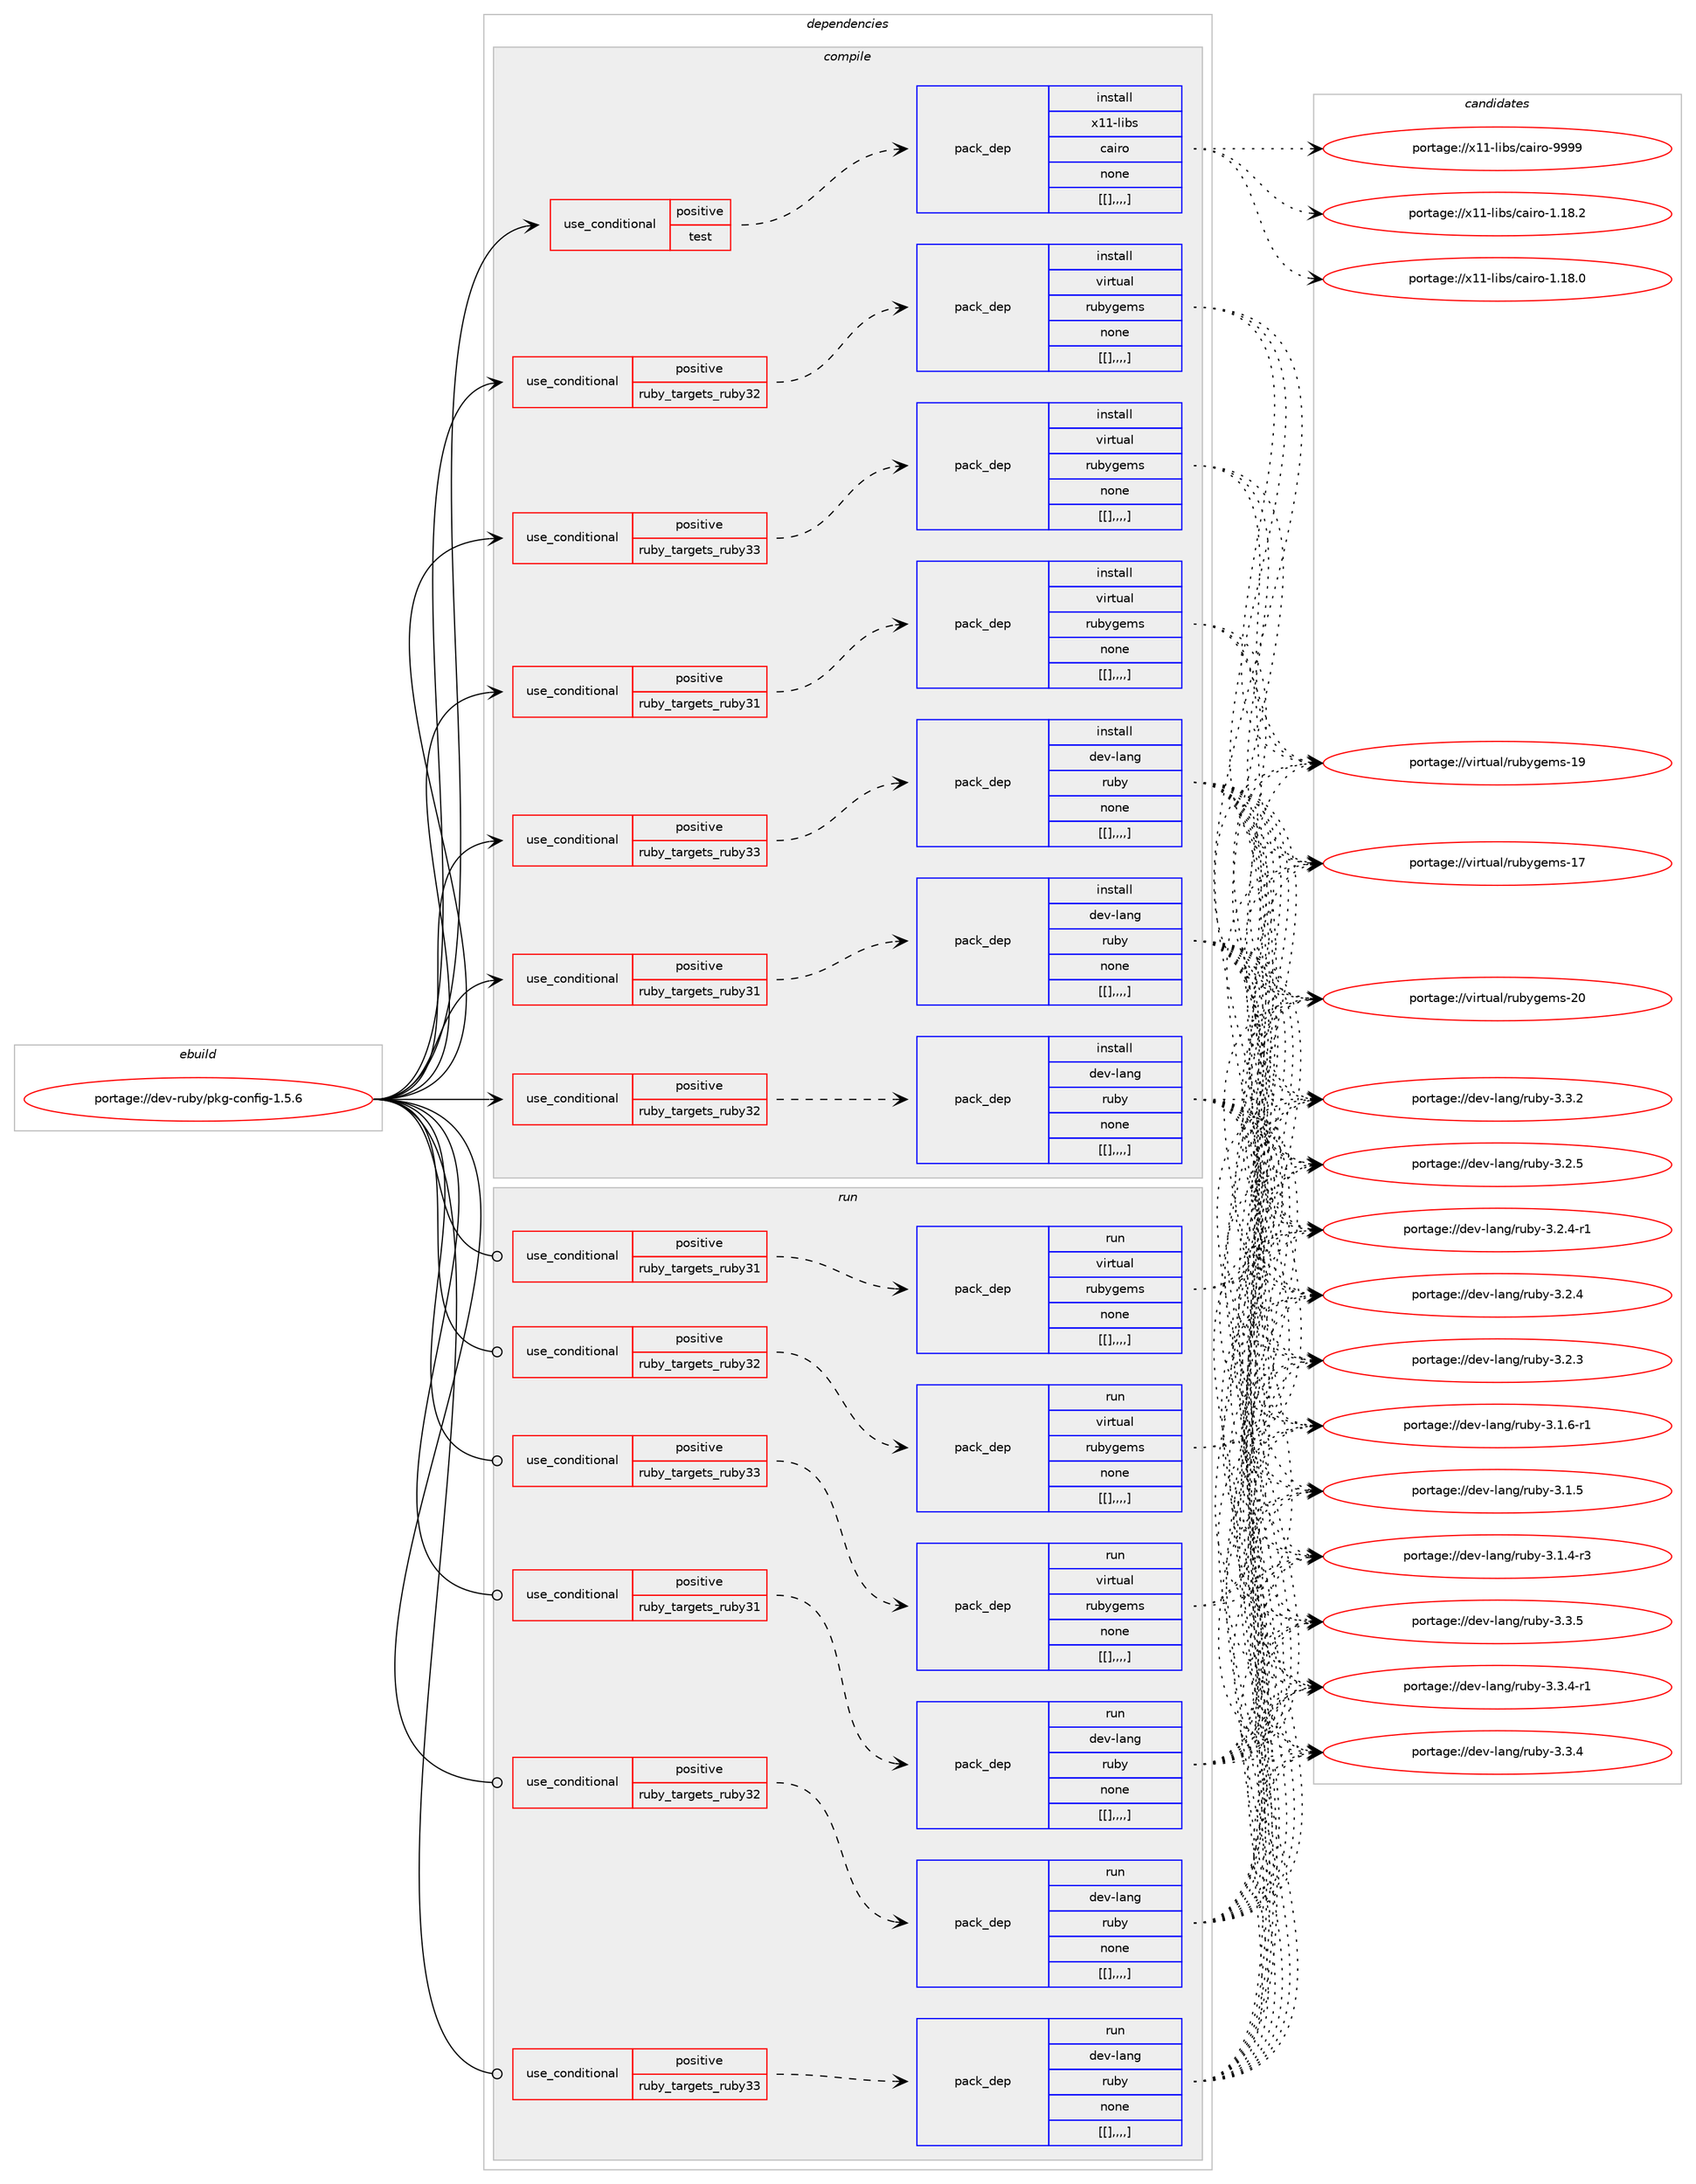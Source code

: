 digraph prolog {

# *************
# Graph options
# *************

newrank=true;
concentrate=true;
compound=true;
graph [rankdir=LR,fontname=Helvetica,fontsize=10,ranksep=1.5];#, ranksep=2.5, nodesep=0.2];
edge  [arrowhead=vee];
node  [fontname=Helvetica,fontsize=10];

# **********
# The ebuild
# **********

subgraph cluster_leftcol {
color=gray;
label=<<i>ebuild</i>>;
id [label="portage://dev-ruby/pkg-config-1.5.6", color=red, width=4, href="../dev-ruby/pkg-config-1.5.6.svg"];
}

# ****************
# The dependencies
# ****************

subgraph cluster_midcol {
color=gray;
label=<<i>dependencies</i>>;
subgraph cluster_compile {
fillcolor="#eeeeee";
style=filled;
label=<<i>compile</i>>;
subgraph cond54091 {
dependency197460 [label=<<TABLE BORDER="0" CELLBORDER="1" CELLSPACING="0" CELLPADDING="4"><TR><TD ROWSPAN="3" CELLPADDING="10">use_conditional</TD></TR><TR><TD>positive</TD></TR><TR><TD>ruby_targets_ruby31</TD></TR></TABLE>>, shape=none, color=red];
subgraph pack142024 {
dependency197461 [label=<<TABLE BORDER="0" CELLBORDER="1" CELLSPACING="0" CELLPADDING="4" WIDTH="220"><TR><TD ROWSPAN="6" CELLPADDING="30">pack_dep</TD></TR><TR><TD WIDTH="110">install</TD></TR><TR><TD>dev-lang</TD></TR><TR><TD>ruby</TD></TR><TR><TD>none</TD></TR><TR><TD>[[],,,,]</TD></TR></TABLE>>, shape=none, color=blue];
}
dependency197460:e -> dependency197461:w [weight=20,style="dashed",arrowhead="vee"];
}
id:e -> dependency197460:w [weight=20,style="solid",arrowhead="vee"];
subgraph cond54092 {
dependency197462 [label=<<TABLE BORDER="0" CELLBORDER="1" CELLSPACING="0" CELLPADDING="4"><TR><TD ROWSPAN="3" CELLPADDING="10">use_conditional</TD></TR><TR><TD>positive</TD></TR><TR><TD>ruby_targets_ruby31</TD></TR></TABLE>>, shape=none, color=red];
subgraph pack142025 {
dependency197463 [label=<<TABLE BORDER="0" CELLBORDER="1" CELLSPACING="0" CELLPADDING="4" WIDTH="220"><TR><TD ROWSPAN="6" CELLPADDING="30">pack_dep</TD></TR><TR><TD WIDTH="110">install</TD></TR><TR><TD>virtual</TD></TR><TR><TD>rubygems</TD></TR><TR><TD>none</TD></TR><TR><TD>[[],,,,]</TD></TR></TABLE>>, shape=none, color=blue];
}
dependency197462:e -> dependency197463:w [weight=20,style="dashed",arrowhead="vee"];
}
id:e -> dependency197462:w [weight=20,style="solid",arrowhead="vee"];
subgraph cond54093 {
dependency197464 [label=<<TABLE BORDER="0" CELLBORDER="1" CELLSPACING="0" CELLPADDING="4"><TR><TD ROWSPAN="3" CELLPADDING="10">use_conditional</TD></TR><TR><TD>positive</TD></TR><TR><TD>ruby_targets_ruby32</TD></TR></TABLE>>, shape=none, color=red];
subgraph pack142026 {
dependency197465 [label=<<TABLE BORDER="0" CELLBORDER="1" CELLSPACING="0" CELLPADDING="4" WIDTH="220"><TR><TD ROWSPAN="6" CELLPADDING="30">pack_dep</TD></TR><TR><TD WIDTH="110">install</TD></TR><TR><TD>dev-lang</TD></TR><TR><TD>ruby</TD></TR><TR><TD>none</TD></TR><TR><TD>[[],,,,]</TD></TR></TABLE>>, shape=none, color=blue];
}
dependency197464:e -> dependency197465:w [weight=20,style="dashed",arrowhead="vee"];
}
id:e -> dependency197464:w [weight=20,style="solid",arrowhead="vee"];
subgraph cond54094 {
dependency197466 [label=<<TABLE BORDER="0" CELLBORDER="1" CELLSPACING="0" CELLPADDING="4"><TR><TD ROWSPAN="3" CELLPADDING="10">use_conditional</TD></TR><TR><TD>positive</TD></TR><TR><TD>ruby_targets_ruby32</TD></TR></TABLE>>, shape=none, color=red];
subgraph pack142027 {
dependency197467 [label=<<TABLE BORDER="0" CELLBORDER="1" CELLSPACING="0" CELLPADDING="4" WIDTH="220"><TR><TD ROWSPAN="6" CELLPADDING="30">pack_dep</TD></TR><TR><TD WIDTH="110">install</TD></TR><TR><TD>virtual</TD></TR><TR><TD>rubygems</TD></TR><TR><TD>none</TD></TR><TR><TD>[[],,,,]</TD></TR></TABLE>>, shape=none, color=blue];
}
dependency197466:e -> dependency197467:w [weight=20,style="dashed",arrowhead="vee"];
}
id:e -> dependency197466:w [weight=20,style="solid",arrowhead="vee"];
subgraph cond54095 {
dependency197468 [label=<<TABLE BORDER="0" CELLBORDER="1" CELLSPACING="0" CELLPADDING="4"><TR><TD ROWSPAN="3" CELLPADDING="10">use_conditional</TD></TR><TR><TD>positive</TD></TR><TR><TD>ruby_targets_ruby33</TD></TR></TABLE>>, shape=none, color=red];
subgraph pack142028 {
dependency197469 [label=<<TABLE BORDER="0" CELLBORDER="1" CELLSPACING="0" CELLPADDING="4" WIDTH="220"><TR><TD ROWSPAN="6" CELLPADDING="30">pack_dep</TD></TR><TR><TD WIDTH="110">install</TD></TR><TR><TD>dev-lang</TD></TR><TR><TD>ruby</TD></TR><TR><TD>none</TD></TR><TR><TD>[[],,,,]</TD></TR></TABLE>>, shape=none, color=blue];
}
dependency197468:e -> dependency197469:w [weight=20,style="dashed",arrowhead="vee"];
}
id:e -> dependency197468:w [weight=20,style="solid",arrowhead="vee"];
subgraph cond54096 {
dependency197470 [label=<<TABLE BORDER="0" CELLBORDER="1" CELLSPACING="0" CELLPADDING="4"><TR><TD ROWSPAN="3" CELLPADDING="10">use_conditional</TD></TR><TR><TD>positive</TD></TR><TR><TD>ruby_targets_ruby33</TD></TR></TABLE>>, shape=none, color=red];
subgraph pack142029 {
dependency197471 [label=<<TABLE BORDER="0" CELLBORDER="1" CELLSPACING="0" CELLPADDING="4" WIDTH="220"><TR><TD ROWSPAN="6" CELLPADDING="30">pack_dep</TD></TR><TR><TD WIDTH="110">install</TD></TR><TR><TD>virtual</TD></TR><TR><TD>rubygems</TD></TR><TR><TD>none</TD></TR><TR><TD>[[],,,,]</TD></TR></TABLE>>, shape=none, color=blue];
}
dependency197470:e -> dependency197471:w [weight=20,style="dashed",arrowhead="vee"];
}
id:e -> dependency197470:w [weight=20,style="solid",arrowhead="vee"];
subgraph cond54097 {
dependency197472 [label=<<TABLE BORDER="0" CELLBORDER="1" CELLSPACING="0" CELLPADDING="4"><TR><TD ROWSPAN="3" CELLPADDING="10">use_conditional</TD></TR><TR><TD>positive</TD></TR><TR><TD>test</TD></TR></TABLE>>, shape=none, color=red];
subgraph pack142030 {
dependency197473 [label=<<TABLE BORDER="0" CELLBORDER="1" CELLSPACING="0" CELLPADDING="4" WIDTH="220"><TR><TD ROWSPAN="6" CELLPADDING="30">pack_dep</TD></TR><TR><TD WIDTH="110">install</TD></TR><TR><TD>x11-libs</TD></TR><TR><TD>cairo</TD></TR><TR><TD>none</TD></TR><TR><TD>[[],,,,]</TD></TR></TABLE>>, shape=none, color=blue];
}
dependency197472:e -> dependency197473:w [weight=20,style="dashed",arrowhead="vee"];
}
id:e -> dependency197472:w [weight=20,style="solid",arrowhead="vee"];
}
subgraph cluster_compileandrun {
fillcolor="#eeeeee";
style=filled;
label=<<i>compile and run</i>>;
}
subgraph cluster_run {
fillcolor="#eeeeee";
style=filled;
label=<<i>run</i>>;
subgraph cond54098 {
dependency197474 [label=<<TABLE BORDER="0" CELLBORDER="1" CELLSPACING="0" CELLPADDING="4"><TR><TD ROWSPAN="3" CELLPADDING="10">use_conditional</TD></TR><TR><TD>positive</TD></TR><TR><TD>ruby_targets_ruby31</TD></TR></TABLE>>, shape=none, color=red];
subgraph pack142031 {
dependency197475 [label=<<TABLE BORDER="0" CELLBORDER="1" CELLSPACING="0" CELLPADDING="4" WIDTH="220"><TR><TD ROWSPAN="6" CELLPADDING="30">pack_dep</TD></TR><TR><TD WIDTH="110">run</TD></TR><TR><TD>dev-lang</TD></TR><TR><TD>ruby</TD></TR><TR><TD>none</TD></TR><TR><TD>[[],,,,]</TD></TR></TABLE>>, shape=none, color=blue];
}
dependency197474:e -> dependency197475:w [weight=20,style="dashed",arrowhead="vee"];
}
id:e -> dependency197474:w [weight=20,style="solid",arrowhead="odot"];
subgraph cond54099 {
dependency197476 [label=<<TABLE BORDER="0" CELLBORDER="1" CELLSPACING="0" CELLPADDING="4"><TR><TD ROWSPAN="3" CELLPADDING="10">use_conditional</TD></TR><TR><TD>positive</TD></TR><TR><TD>ruby_targets_ruby31</TD></TR></TABLE>>, shape=none, color=red];
subgraph pack142032 {
dependency197477 [label=<<TABLE BORDER="0" CELLBORDER="1" CELLSPACING="0" CELLPADDING="4" WIDTH="220"><TR><TD ROWSPAN="6" CELLPADDING="30">pack_dep</TD></TR><TR><TD WIDTH="110">run</TD></TR><TR><TD>virtual</TD></TR><TR><TD>rubygems</TD></TR><TR><TD>none</TD></TR><TR><TD>[[],,,,]</TD></TR></TABLE>>, shape=none, color=blue];
}
dependency197476:e -> dependency197477:w [weight=20,style="dashed",arrowhead="vee"];
}
id:e -> dependency197476:w [weight=20,style="solid",arrowhead="odot"];
subgraph cond54100 {
dependency197478 [label=<<TABLE BORDER="0" CELLBORDER="1" CELLSPACING="0" CELLPADDING="4"><TR><TD ROWSPAN="3" CELLPADDING="10">use_conditional</TD></TR><TR><TD>positive</TD></TR><TR><TD>ruby_targets_ruby32</TD></TR></TABLE>>, shape=none, color=red];
subgraph pack142033 {
dependency197479 [label=<<TABLE BORDER="0" CELLBORDER="1" CELLSPACING="0" CELLPADDING="4" WIDTH="220"><TR><TD ROWSPAN="6" CELLPADDING="30">pack_dep</TD></TR><TR><TD WIDTH="110">run</TD></TR><TR><TD>dev-lang</TD></TR><TR><TD>ruby</TD></TR><TR><TD>none</TD></TR><TR><TD>[[],,,,]</TD></TR></TABLE>>, shape=none, color=blue];
}
dependency197478:e -> dependency197479:w [weight=20,style="dashed",arrowhead="vee"];
}
id:e -> dependency197478:w [weight=20,style="solid",arrowhead="odot"];
subgraph cond54101 {
dependency197480 [label=<<TABLE BORDER="0" CELLBORDER="1" CELLSPACING="0" CELLPADDING="4"><TR><TD ROWSPAN="3" CELLPADDING="10">use_conditional</TD></TR><TR><TD>positive</TD></TR><TR><TD>ruby_targets_ruby32</TD></TR></TABLE>>, shape=none, color=red];
subgraph pack142034 {
dependency197481 [label=<<TABLE BORDER="0" CELLBORDER="1" CELLSPACING="0" CELLPADDING="4" WIDTH="220"><TR><TD ROWSPAN="6" CELLPADDING="30">pack_dep</TD></TR><TR><TD WIDTH="110">run</TD></TR><TR><TD>virtual</TD></TR><TR><TD>rubygems</TD></TR><TR><TD>none</TD></TR><TR><TD>[[],,,,]</TD></TR></TABLE>>, shape=none, color=blue];
}
dependency197480:e -> dependency197481:w [weight=20,style="dashed",arrowhead="vee"];
}
id:e -> dependency197480:w [weight=20,style="solid",arrowhead="odot"];
subgraph cond54102 {
dependency197482 [label=<<TABLE BORDER="0" CELLBORDER="1" CELLSPACING="0" CELLPADDING="4"><TR><TD ROWSPAN="3" CELLPADDING="10">use_conditional</TD></TR><TR><TD>positive</TD></TR><TR><TD>ruby_targets_ruby33</TD></TR></TABLE>>, shape=none, color=red];
subgraph pack142035 {
dependency197483 [label=<<TABLE BORDER="0" CELLBORDER="1" CELLSPACING="0" CELLPADDING="4" WIDTH="220"><TR><TD ROWSPAN="6" CELLPADDING="30">pack_dep</TD></TR><TR><TD WIDTH="110">run</TD></TR><TR><TD>dev-lang</TD></TR><TR><TD>ruby</TD></TR><TR><TD>none</TD></TR><TR><TD>[[],,,,]</TD></TR></TABLE>>, shape=none, color=blue];
}
dependency197482:e -> dependency197483:w [weight=20,style="dashed",arrowhead="vee"];
}
id:e -> dependency197482:w [weight=20,style="solid",arrowhead="odot"];
subgraph cond54103 {
dependency197484 [label=<<TABLE BORDER="0" CELLBORDER="1" CELLSPACING="0" CELLPADDING="4"><TR><TD ROWSPAN="3" CELLPADDING="10">use_conditional</TD></TR><TR><TD>positive</TD></TR><TR><TD>ruby_targets_ruby33</TD></TR></TABLE>>, shape=none, color=red];
subgraph pack142036 {
dependency197485 [label=<<TABLE BORDER="0" CELLBORDER="1" CELLSPACING="0" CELLPADDING="4" WIDTH="220"><TR><TD ROWSPAN="6" CELLPADDING="30">pack_dep</TD></TR><TR><TD WIDTH="110">run</TD></TR><TR><TD>virtual</TD></TR><TR><TD>rubygems</TD></TR><TR><TD>none</TD></TR><TR><TD>[[],,,,]</TD></TR></TABLE>>, shape=none, color=blue];
}
dependency197484:e -> dependency197485:w [weight=20,style="dashed",arrowhead="vee"];
}
id:e -> dependency197484:w [weight=20,style="solid",arrowhead="odot"];
}
}

# **************
# The candidates
# **************

subgraph cluster_choices {
rank=same;
color=gray;
label=<<i>candidates</i>>;

subgraph choice142024 {
color=black;
nodesep=1;
choice10010111845108971101034711411798121455146514653 [label="portage://dev-lang/ruby-3.3.5", color=red, width=4,href="../dev-lang/ruby-3.3.5.svg"];
choice100101118451089711010347114117981214551465146524511449 [label="portage://dev-lang/ruby-3.3.4-r1", color=red, width=4,href="../dev-lang/ruby-3.3.4-r1.svg"];
choice10010111845108971101034711411798121455146514652 [label="portage://dev-lang/ruby-3.3.4", color=red, width=4,href="../dev-lang/ruby-3.3.4.svg"];
choice10010111845108971101034711411798121455146514650 [label="portage://dev-lang/ruby-3.3.2", color=red, width=4,href="../dev-lang/ruby-3.3.2.svg"];
choice10010111845108971101034711411798121455146504653 [label="portage://dev-lang/ruby-3.2.5", color=red, width=4,href="../dev-lang/ruby-3.2.5.svg"];
choice100101118451089711010347114117981214551465046524511449 [label="portage://dev-lang/ruby-3.2.4-r1", color=red, width=4,href="../dev-lang/ruby-3.2.4-r1.svg"];
choice10010111845108971101034711411798121455146504652 [label="portage://dev-lang/ruby-3.2.4", color=red, width=4,href="../dev-lang/ruby-3.2.4.svg"];
choice10010111845108971101034711411798121455146504651 [label="portage://dev-lang/ruby-3.2.3", color=red, width=4,href="../dev-lang/ruby-3.2.3.svg"];
choice100101118451089711010347114117981214551464946544511449 [label="portage://dev-lang/ruby-3.1.6-r1", color=red, width=4,href="../dev-lang/ruby-3.1.6-r1.svg"];
choice10010111845108971101034711411798121455146494653 [label="portage://dev-lang/ruby-3.1.5", color=red, width=4,href="../dev-lang/ruby-3.1.5.svg"];
choice100101118451089711010347114117981214551464946524511451 [label="portage://dev-lang/ruby-3.1.4-r3", color=red, width=4,href="../dev-lang/ruby-3.1.4-r3.svg"];
dependency197461:e -> choice10010111845108971101034711411798121455146514653:w [style=dotted,weight="100"];
dependency197461:e -> choice100101118451089711010347114117981214551465146524511449:w [style=dotted,weight="100"];
dependency197461:e -> choice10010111845108971101034711411798121455146514652:w [style=dotted,weight="100"];
dependency197461:e -> choice10010111845108971101034711411798121455146514650:w [style=dotted,weight="100"];
dependency197461:e -> choice10010111845108971101034711411798121455146504653:w [style=dotted,weight="100"];
dependency197461:e -> choice100101118451089711010347114117981214551465046524511449:w [style=dotted,weight="100"];
dependency197461:e -> choice10010111845108971101034711411798121455146504652:w [style=dotted,weight="100"];
dependency197461:e -> choice10010111845108971101034711411798121455146504651:w [style=dotted,weight="100"];
dependency197461:e -> choice100101118451089711010347114117981214551464946544511449:w [style=dotted,weight="100"];
dependency197461:e -> choice10010111845108971101034711411798121455146494653:w [style=dotted,weight="100"];
dependency197461:e -> choice100101118451089711010347114117981214551464946524511451:w [style=dotted,weight="100"];
}
subgraph choice142025 {
color=black;
nodesep=1;
choice118105114116117971084711411798121103101109115455048 [label="portage://virtual/rubygems-20", color=red, width=4,href="../virtual/rubygems-20.svg"];
choice118105114116117971084711411798121103101109115454957 [label="portage://virtual/rubygems-19", color=red, width=4,href="../virtual/rubygems-19.svg"];
choice118105114116117971084711411798121103101109115454955 [label="portage://virtual/rubygems-17", color=red, width=4,href="../virtual/rubygems-17.svg"];
dependency197463:e -> choice118105114116117971084711411798121103101109115455048:w [style=dotted,weight="100"];
dependency197463:e -> choice118105114116117971084711411798121103101109115454957:w [style=dotted,weight="100"];
dependency197463:e -> choice118105114116117971084711411798121103101109115454955:w [style=dotted,weight="100"];
}
subgraph choice142026 {
color=black;
nodesep=1;
choice10010111845108971101034711411798121455146514653 [label="portage://dev-lang/ruby-3.3.5", color=red, width=4,href="../dev-lang/ruby-3.3.5.svg"];
choice100101118451089711010347114117981214551465146524511449 [label="portage://dev-lang/ruby-3.3.4-r1", color=red, width=4,href="../dev-lang/ruby-3.3.4-r1.svg"];
choice10010111845108971101034711411798121455146514652 [label="portage://dev-lang/ruby-3.3.4", color=red, width=4,href="../dev-lang/ruby-3.3.4.svg"];
choice10010111845108971101034711411798121455146514650 [label="portage://dev-lang/ruby-3.3.2", color=red, width=4,href="../dev-lang/ruby-3.3.2.svg"];
choice10010111845108971101034711411798121455146504653 [label="portage://dev-lang/ruby-3.2.5", color=red, width=4,href="../dev-lang/ruby-3.2.5.svg"];
choice100101118451089711010347114117981214551465046524511449 [label="portage://dev-lang/ruby-3.2.4-r1", color=red, width=4,href="../dev-lang/ruby-3.2.4-r1.svg"];
choice10010111845108971101034711411798121455146504652 [label="portage://dev-lang/ruby-3.2.4", color=red, width=4,href="../dev-lang/ruby-3.2.4.svg"];
choice10010111845108971101034711411798121455146504651 [label="portage://dev-lang/ruby-3.2.3", color=red, width=4,href="../dev-lang/ruby-3.2.3.svg"];
choice100101118451089711010347114117981214551464946544511449 [label="portage://dev-lang/ruby-3.1.6-r1", color=red, width=4,href="../dev-lang/ruby-3.1.6-r1.svg"];
choice10010111845108971101034711411798121455146494653 [label="portage://dev-lang/ruby-3.1.5", color=red, width=4,href="../dev-lang/ruby-3.1.5.svg"];
choice100101118451089711010347114117981214551464946524511451 [label="portage://dev-lang/ruby-3.1.4-r3", color=red, width=4,href="../dev-lang/ruby-3.1.4-r3.svg"];
dependency197465:e -> choice10010111845108971101034711411798121455146514653:w [style=dotted,weight="100"];
dependency197465:e -> choice100101118451089711010347114117981214551465146524511449:w [style=dotted,weight="100"];
dependency197465:e -> choice10010111845108971101034711411798121455146514652:w [style=dotted,weight="100"];
dependency197465:e -> choice10010111845108971101034711411798121455146514650:w [style=dotted,weight="100"];
dependency197465:e -> choice10010111845108971101034711411798121455146504653:w [style=dotted,weight="100"];
dependency197465:e -> choice100101118451089711010347114117981214551465046524511449:w [style=dotted,weight="100"];
dependency197465:e -> choice10010111845108971101034711411798121455146504652:w [style=dotted,weight="100"];
dependency197465:e -> choice10010111845108971101034711411798121455146504651:w [style=dotted,weight="100"];
dependency197465:e -> choice100101118451089711010347114117981214551464946544511449:w [style=dotted,weight="100"];
dependency197465:e -> choice10010111845108971101034711411798121455146494653:w [style=dotted,weight="100"];
dependency197465:e -> choice100101118451089711010347114117981214551464946524511451:w [style=dotted,weight="100"];
}
subgraph choice142027 {
color=black;
nodesep=1;
choice118105114116117971084711411798121103101109115455048 [label="portage://virtual/rubygems-20", color=red, width=4,href="../virtual/rubygems-20.svg"];
choice118105114116117971084711411798121103101109115454957 [label="portage://virtual/rubygems-19", color=red, width=4,href="../virtual/rubygems-19.svg"];
choice118105114116117971084711411798121103101109115454955 [label="portage://virtual/rubygems-17", color=red, width=4,href="../virtual/rubygems-17.svg"];
dependency197467:e -> choice118105114116117971084711411798121103101109115455048:w [style=dotted,weight="100"];
dependency197467:e -> choice118105114116117971084711411798121103101109115454957:w [style=dotted,weight="100"];
dependency197467:e -> choice118105114116117971084711411798121103101109115454955:w [style=dotted,weight="100"];
}
subgraph choice142028 {
color=black;
nodesep=1;
choice10010111845108971101034711411798121455146514653 [label="portage://dev-lang/ruby-3.3.5", color=red, width=4,href="../dev-lang/ruby-3.3.5.svg"];
choice100101118451089711010347114117981214551465146524511449 [label="portage://dev-lang/ruby-3.3.4-r1", color=red, width=4,href="../dev-lang/ruby-3.3.4-r1.svg"];
choice10010111845108971101034711411798121455146514652 [label="portage://dev-lang/ruby-3.3.4", color=red, width=4,href="../dev-lang/ruby-3.3.4.svg"];
choice10010111845108971101034711411798121455146514650 [label="portage://dev-lang/ruby-3.3.2", color=red, width=4,href="../dev-lang/ruby-3.3.2.svg"];
choice10010111845108971101034711411798121455146504653 [label="portage://dev-lang/ruby-3.2.5", color=red, width=4,href="../dev-lang/ruby-3.2.5.svg"];
choice100101118451089711010347114117981214551465046524511449 [label="portage://dev-lang/ruby-3.2.4-r1", color=red, width=4,href="../dev-lang/ruby-3.2.4-r1.svg"];
choice10010111845108971101034711411798121455146504652 [label="portage://dev-lang/ruby-3.2.4", color=red, width=4,href="../dev-lang/ruby-3.2.4.svg"];
choice10010111845108971101034711411798121455146504651 [label="portage://dev-lang/ruby-3.2.3", color=red, width=4,href="../dev-lang/ruby-3.2.3.svg"];
choice100101118451089711010347114117981214551464946544511449 [label="portage://dev-lang/ruby-3.1.6-r1", color=red, width=4,href="../dev-lang/ruby-3.1.6-r1.svg"];
choice10010111845108971101034711411798121455146494653 [label="portage://dev-lang/ruby-3.1.5", color=red, width=4,href="../dev-lang/ruby-3.1.5.svg"];
choice100101118451089711010347114117981214551464946524511451 [label="portage://dev-lang/ruby-3.1.4-r3", color=red, width=4,href="../dev-lang/ruby-3.1.4-r3.svg"];
dependency197469:e -> choice10010111845108971101034711411798121455146514653:w [style=dotted,weight="100"];
dependency197469:e -> choice100101118451089711010347114117981214551465146524511449:w [style=dotted,weight="100"];
dependency197469:e -> choice10010111845108971101034711411798121455146514652:w [style=dotted,weight="100"];
dependency197469:e -> choice10010111845108971101034711411798121455146514650:w [style=dotted,weight="100"];
dependency197469:e -> choice10010111845108971101034711411798121455146504653:w [style=dotted,weight="100"];
dependency197469:e -> choice100101118451089711010347114117981214551465046524511449:w [style=dotted,weight="100"];
dependency197469:e -> choice10010111845108971101034711411798121455146504652:w [style=dotted,weight="100"];
dependency197469:e -> choice10010111845108971101034711411798121455146504651:w [style=dotted,weight="100"];
dependency197469:e -> choice100101118451089711010347114117981214551464946544511449:w [style=dotted,weight="100"];
dependency197469:e -> choice10010111845108971101034711411798121455146494653:w [style=dotted,weight="100"];
dependency197469:e -> choice100101118451089711010347114117981214551464946524511451:w [style=dotted,weight="100"];
}
subgraph choice142029 {
color=black;
nodesep=1;
choice118105114116117971084711411798121103101109115455048 [label="portage://virtual/rubygems-20", color=red, width=4,href="../virtual/rubygems-20.svg"];
choice118105114116117971084711411798121103101109115454957 [label="portage://virtual/rubygems-19", color=red, width=4,href="../virtual/rubygems-19.svg"];
choice118105114116117971084711411798121103101109115454955 [label="portage://virtual/rubygems-17", color=red, width=4,href="../virtual/rubygems-17.svg"];
dependency197471:e -> choice118105114116117971084711411798121103101109115455048:w [style=dotted,weight="100"];
dependency197471:e -> choice118105114116117971084711411798121103101109115454957:w [style=dotted,weight="100"];
dependency197471:e -> choice118105114116117971084711411798121103101109115454955:w [style=dotted,weight="100"];
}
subgraph choice142030 {
color=black;
nodesep=1;
choice120494945108105981154799971051141114557575757 [label="portage://x11-libs/cairo-9999", color=red, width=4,href="../x11-libs/cairo-9999.svg"];
choice1204949451081059811547999710511411145494649564650 [label="portage://x11-libs/cairo-1.18.2", color=red, width=4,href="../x11-libs/cairo-1.18.2.svg"];
choice1204949451081059811547999710511411145494649564648 [label="portage://x11-libs/cairo-1.18.0", color=red, width=4,href="../x11-libs/cairo-1.18.0.svg"];
dependency197473:e -> choice120494945108105981154799971051141114557575757:w [style=dotted,weight="100"];
dependency197473:e -> choice1204949451081059811547999710511411145494649564650:w [style=dotted,weight="100"];
dependency197473:e -> choice1204949451081059811547999710511411145494649564648:w [style=dotted,weight="100"];
}
subgraph choice142031 {
color=black;
nodesep=1;
choice10010111845108971101034711411798121455146514653 [label="portage://dev-lang/ruby-3.3.5", color=red, width=4,href="../dev-lang/ruby-3.3.5.svg"];
choice100101118451089711010347114117981214551465146524511449 [label="portage://dev-lang/ruby-3.3.4-r1", color=red, width=4,href="../dev-lang/ruby-3.3.4-r1.svg"];
choice10010111845108971101034711411798121455146514652 [label="portage://dev-lang/ruby-3.3.4", color=red, width=4,href="../dev-lang/ruby-3.3.4.svg"];
choice10010111845108971101034711411798121455146514650 [label="portage://dev-lang/ruby-3.3.2", color=red, width=4,href="../dev-lang/ruby-3.3.2.svg"];
choice10010111845108971101034711411798121455146504653 [label="portage://dev-lang/ruby-3.2.5", color=red, width=4,href="../dev-lang/ruby-3.2.5.svg"];
choice100101118451089711010347114117981214551465046524511449 [label="portage://dev-lang/ruby-3.2.4-r1", color=red, width=4,href="../dev-lang/ruby-3.2.4-r1.svg"];
choice10010111845108971101034711411798121455146504652 [label="portage://dev-lang/ruby-3.2.4", color=red, width=4,href="../dev-lang/ruby-3.2.4.svg"];
choice10010111845108971101034711411798121455146504651 [label="portage://dev-lang/ruby-3.2.3", color=red, width=4,href="../dev-lang/ruby-3.2.3.svg"];
choice100101118451089711010347114117981214551464946544511449 [label="portage://dev-lang/ruby-3.1.6-r1", color=red, width=4,href="../dev-lang/ruby-3.1.6-r1.svg"];
choice10010111845108971101034711411798121455146494653 [label="portage://dev-lang/ruby-3.1.5", color=red, width=4,href="../dev-lang/ruby-3.1.5.svg"];
choice100101118451089711010347114117981214551464946524511451 [label="portage://dev-lang/ruby-3.1.4-r3", color=red, width=4,href="../dev-lang/ruby-3.1.4-r3.svg"];
dependency197475:e -> choice10010111845108971101034711411798121455146514653:w [style=dotted,weight="100"];
dependency197475:e -> choice100101118451089711010347114117981214551465146524511449:w [style=dotted,weight="100"];
dependency197475:e -> choice10010111845108971101034711411798121455146514652:w [style=dotted,weight="100"];
dependency197475:e -> choice10010111845108971101034711411798121455146514650:w [style=dotted,weight="100"];
dependency197475:e -> choice10010111845108971101034711411798121455146504653:w [style=dotted,weight="100"];
dependency197475:e -> choice100101118451089711010347114117981214551465046524511449:w [style=dotted,weight="100"];
dependency197475:e -> choice10010111845108971101034711411798121455146504652:w [style=dotted,weight="100"];
dependency197475:e -> choice10010111845108971101034711411798121455146504651:w [style=dotted,weight="100"];
dependency197475:e -> choice100101118451089711010347114117981214551464946544511449:w [style=dotted,weight="100"];
dependency197475:e -> choice10010111845108971101034711411798121455146494653:w [style=dotted,weight="100"];
dependency197475:e -> choice100101118451089711010347114117981214551464946524511451:w [style=dotted,weight="100"];
}
subgraph choice142032 {
color=black;
nodesep=1;
choice118105114116117971084711411798121103101109115455048 [label="portage://virtual/rubygems-20", color=red, width=4,href="../virtual/rubygems-20.svg"];
choice118105114116117971084711411798121103101109115454957 [label="portage://virtual/rubygems-19", color=red, width=4,href="../virtual/rubygems-19.svg"];
choice118105114116117971084711411798121103101109115454955 [label="portage://virtual/rubygems-17", color=red, width=4,href="../virtual/rubygems-17.svg"];
dependency197477:e -> choice118105114116117971084711411798121103101109115455048:w [style=dotted,weight="100"];
dependency197477:e -> choice118105114116117971084711411798121103101109115454957:w [style=dotted,weight="100"];
dependency197477:e -> choice118105114116117971084711411798121103101109115454955:w [style=dotted,weight="100"];
}
subgraph choice142033 {
color=black;
nodesep=1;
choice10010111845108971101034711411798121455146514653 [label="portage://dev-lang/ruby-3.3.5", color=red, width=4,href="../dev-lang/ruby-3.3.5.svg"];
choice100101118451089711010347114117981214551465146524511449 [label="portage://dev-lang/ruby-3.3.4-r1", color=red, width=4,href="../dev-lang/ruby-3.3.4-r1.svg"];
choice10010111845108971101034711411798121455146514652 [label="portage://dev-lang/ruby-3.3.4", color=red, width=4,href="../dev-lang/ruby-3.3.4.svg"];
choice10010111845108971101034711411798121455146514650 [label="portage://dev-lang/ruby-3.3.2", color=red, width=4,href="../dev-lang/ruby-3.3.2.svg"];
choice10010111845108971101034711411798121455146504653 [label="portage://dev-lang/ruby-3.2.5", color=red, width=4,href="../dev-lang/ruby-3.2.5.svg"];
choice100101118451089711010347114117981214551465046524511449 [label="portage://dev-lang/ruby-3.2.4-r1", color=red, width=4,href="../dev-lang/ruby-3.2.4-r1.svg"];
choice10010111845108971101034711411798121455146504652 [label="portage://dev-lang/ruby-3.2.4", color=red, width=4,href="../dev-lang/ruby-3.2.4.svg"];
choice10010111845108971101034711411798121455146504651 [label="portage://dev-lang/ruby-3.2.3", color=red, width=4,href="../dev-lang/ruby-3.2.3.svg"];
choice100101118451089711010347114117981214551464946544511449 [label="portage://dev-lang/ruby-3.1.6-r1", color=red, width=4,href="../dev-lang/ruby-3.1.6-r1.svg"];
choice10010111845108971101034711411798121455146494653 [label="portage://dev-lang/ruby-3.1.5", color=red, width=4,href="../dev-lang/ruby-3.1.5.svg"];
choice100101118451089711010347114117981214551464946524511451 [label="portage://dev-lang/ruby-3.1.4-r3", color=red, width=4,href="../dev-lang/ruby-3.1.4-r3.svg"];
dependency197479:e -> choice10010111845108971101034711411798121455146514653:w [style=dotted,weight="100"];
dependency197479:e -> choice100101118451089711010347114117981214551465146524511449:w [style=dotted,weight="100"];
dependency197479:e -> choice10010111845108971101034711411798121455146514652:w [style=dotted,weight="100"];
dependency197479:e -> choice10010111845108971101034711411798121455146514650:w [style=dotted,weight="100"];
dependency197479:e -> choice10010111845108971101034711411798121455146504653:w [style=dotted,weight="100"];
dependency197479:e -> choice100101118451089711010347114117981214551465046524511449:w [style=dotted,weight="100"];
dependency197479:e -> choice10010111845108971101034711411798121455146504652:w [style=dotted,weight="100"];
dependency197479:e -> choice10010111845108971101034711411798121455146504651:w [style=dotted,weight="100"];
dependency197479:e -> choice100101118451089711010347114117981214551464946544511449:w [style=dotted,weight="100"];
dependency197479:e -> choice10010111845108971101034711411798121455146494653:w [style=dotted,weight="100"];
dependency197479:e -> choice100101118451089711010347114117981214551464946524511451:w [style=dotted,weight="100"];
}
subgraph choice142034 {
color=black;
nodesep=1;
choice118105114116117971084711411798121103101109115455048 [label="portage://virtual/rubygems-20", color=red, width=4,href="../virtual/rubygems-20.svg"];
choice118105114116117971084711411798121103101109115454957 [label="portage://virtual/rubygems-19", color=red, width=4,href="../virtual/rubygems-19.svg"];
choice118105114116117971084711411798121103101109115454955 [label="portage://virtual/rubygems-17", color=red, width=4,href="../virtual/rubygems-17.svg"];
dependency197481:e -> choice118105114116117971084711411798121103101109115455048:w [style=dotted,weight="100"];
dependency197481:e -> choice118105114116117971084711411798121103101109115454957:w [style=dotted,weight="100"];
dependency197481:e -> choice118105114116117971084711411798121103101109115454955:w [style=dotted,weight="100"];
}
subgraph choice142035 {
color=black;
nodesep=1;
choice10010111845108971101034711411798121455146514653 [label="portage://dev-lang/ruby-3.3.5", color=red, width=4,href="../dev-lang/ruby-3.3.5.svg"];
choice100101118451089711010347114117981214551465146524511449 [label="portage://dev-lang/ruby-3.3.4-r1", color=red, width=4,href="../dev-lang/ruby-3.3.4-r1.svg"];
choice10010111845108971101034711411798121455146514652 [label="portage://dev-lang/ruby-3.3.4", color=red, width=4,href="../dev-lang/ruby-3.3.4.svg"];
choice10010111845108971101034711411798121455146514650 [label="portage://dev-lang/ruby-3.3.2", color=red, width=4,href="../dev-lang/ruby-3.3.2.svg"];
choice10010111845108971101034711411798121455146504653 [label="portage://dev-lang/ruby-3.2.5", color=red, width=4,href="../dev-lang/ruby-3.2.5.svg"];
choice100101118451089711010347114117981214551465046524511449 [label="portage://dev-lang/ruby-3.2.4-r1", color=red, width=4,href="../dev-lang/ruby-3.2.4-r1.svg"];
choice10010111845108971101034711411798121455146504652 [label="portage://dev-lang/ruby-3.2.4", color=red, width=4,href="../dev-lang/ruby-3.2.4.svg"];
choice10010111845108971101034711411798121455146504651 [label="portage://dev-lang/ruby-3.2.3", color=red, width=4,href="../dev-lang/ruby-3.2.3.svg"];
choice100101118451089711010347114117981214551464946544511449 [label="portage://dev-lang/ruby-3.1.6-r1", color=red, width=4,href="../dev-lang/ruby-3.1.6-r1.svg"];
choice10010111845108971101034711411798121455146494653 [label="portage://dev-lang/ruby-3.1.5", color=red, width=4,href="../dev-lang/ruby-3.1.5.svg"];
choice100101118451089711010347114117981214551464946524511451 [label="portage://dev-lang/ruby-3.1.4-r3", color=red, width=4,href="../dev-lang/ruby-3.1.4-r3.svg"];
dependency197483:e -> choice10010111845108971101034711411798121455146514653:w [style=dotted,weight="100"];
dependency197483:e -> choice100101118451089711010347114117981214551465146524511449:w [style=dotted,weight="100"];
dependency197483:e -> choice10010111845108971101034711411798121455146514652:w [style=dotted,weight="100"];
dependency197483:e -> choice10010111845108971101034711411798121455146514650:w [style=dotted,weight="100"];
dependency197483:e -> choice10010111845108971101034711411798121455146504653:w [style=dotted,weight="100"];
dependency197483:e -> choice100101118451089711010347114117981214551465046524511449:w [style=dotted,weight="100"];
dependency197483:e -> choice10010111845108971101034711411798121455146504652:w [style=dotted,weight="100"];
dependency197483:e -> choice10010111845108971101034711411798121455146504651:w [style=dotted,weight="100"];
dependency197483:e -> choice100101118451089711010347114117981214551464946544511449:w [style=dotted,weight="100"];
dependency197483:e -> choice10010111845108971101034711411798121455146494653:w [style=dotted,weight="100"];
dependency197483:e -> choice100101118451089711010347114117981214551464946524511451:w [style=dotted,weight="100"];
}
subgraph choice142036 {
color=black;
nodesep=1;
choice118105114116117971084711411798121103101109115455048 [label="portage://virtual/rubygems-20", color=red, width=4,href="../virtual/rubygems-20.svg"];
choice118105114116117971084711411798121103101109115454957 [label="portage://virtual/rubygems-19", color=red, width=4,href="../virtual/rubygems-19.svg"];
choice118105114116117971084711411798121103101109115454955 [label="portage://virtual/rubygems-17", color=red, width=4,href="../virtual/rubygems-17.svg"];
dependency197485:e -> choice118105114116117971084711411798121103101109115455048:w [style=dotted,weight="100"];
dependency197485:e -> choice118105114116117971084711411798121103101109115454957:w [style=dotted,weight="100"];
dependency197485:e -> choice118105114116117971084711411798121103101109115454955:w [style=dotted,weight="100"];
}
}

}
